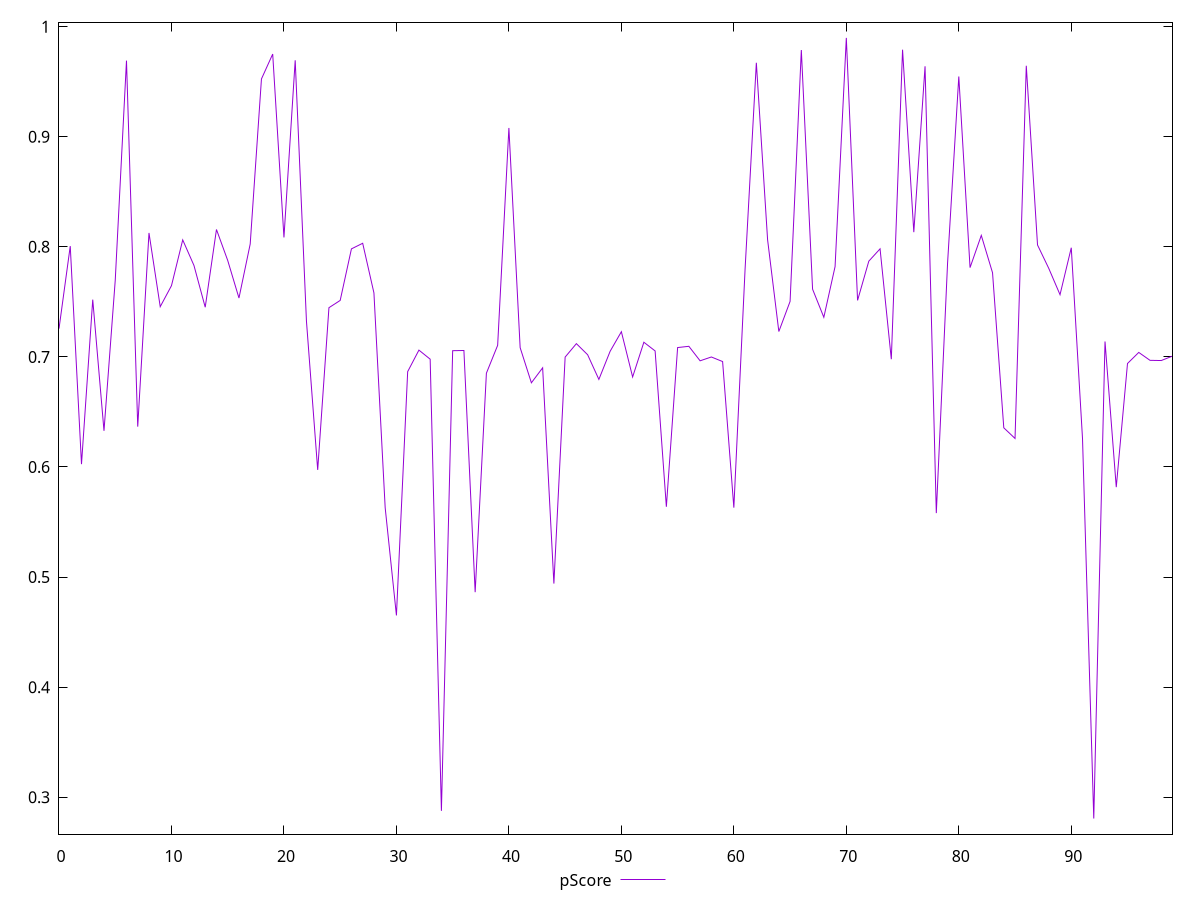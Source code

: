 reset

$pScore <<EOF
0 0.7256939976782713
1 0.800699635913194
2 0.602601430013504
3 0.752068778135495
4 0.6328641690037129
5 0.7695512523961656
6 0.9692192187098909
7 0.6366668554489119
8 0.8126392452112434
9 0.7456466506982277
10 0.7647526730499005
11 0.8063373852714666
12 0.7830673595739717
13 0.7451510166094428
14 0.8157867551139815
15 0.7876435013716849
16 0.7535065519745952
17 0.8026029785319528
18 0.9525592181701982
19 0.9751710512026217
20 0.8085480850490807
21 0.9694938346922939
22 0.7325785760355066
23 0.5973544773259896
24 0.7447328637565409
25 0.7513398360836216
26 0.7981730213191601
27 0.8032596231111466
28 0.7581548022885812
29 0.5630019937531994
30 0.46515259940628867
31 0.6866566002282597
32 0.7061908299722528
33 0.697966012658974
34 0.28762558419048984
35 0.7056636070500577
36 0.7058567926961581
37 0.48624795818332806
38 0.6852357563162503
39 0.7105331705081754
40 0.908044591904777
41 0.7084299591726364
42 0.6764942033252173
43 0.690119419943271
44 0.4940656382564865
45 0.6998562716679628
46 0.7120752221714328
47 0.7019955847267771
48 0.6795742344372351
49 0.705121636591374
50 0.7229169829527762
51 0.6817982691208027
52 0.7133515465517455
53 0.7054536072592539
54 0.5638567244762627
55 0.7085182413260336
56 0.7096520868575347
57 0.6964738710115894
58 0.6999555315724837
59 0.6958012792966675
60 0.5630539699001709
61 0.7799935473023771
62 0.9672685178281315
63 0.8064543008655993
64 0.7230741576273647
65 0.7504554186546926
66 0.9788401324923259
67 0.7615481253781993
68 0.7360115659392694
69 0.7820567955250023
70 0.9898349534210502
71 0.751368063523389
72 0.7870210800895429
73 0.7982104047267213
74 0.6979334525256862
75 0.9791119389366193
76 0.8133745298327384
77 0.9640402987817878
78 0.5581107469359812
79 0.7848365597057232
80 0.9547538288958944
81 0.7811377766447034
82 0.810412455854635
83 0.7764754902009269
84 0.6356045106984363
85 0.6259271652789478
86 0.9645315481472638
87 0.8017112834989375
88 0.7804296343544035
89 0.7565505373953415
90 0.7992046363301233
91 0.6256733250163027
92 0.2806428128376803
93 0.7140121411527633
94 0.5816982367037182
95 0.6940340451640652
96 0.7041031489378575
97 0.6969103278644737
98 0.6967197654007473
99 0.7007668119702205
EOF

set key outside below
set xrange [0:99]
set yrange [0.2664589700260129:1.0040187962327176]
set trange [0.2664589700260129:1.0040187962327176]
set terminal svg size 640, 500 enhanced background rgb 'white'
set output "reprap/first-cpu-idle/samples/pages+cached+noexternal/pScore/values.svg"

plot $pScore title "pScore" with line

reset
